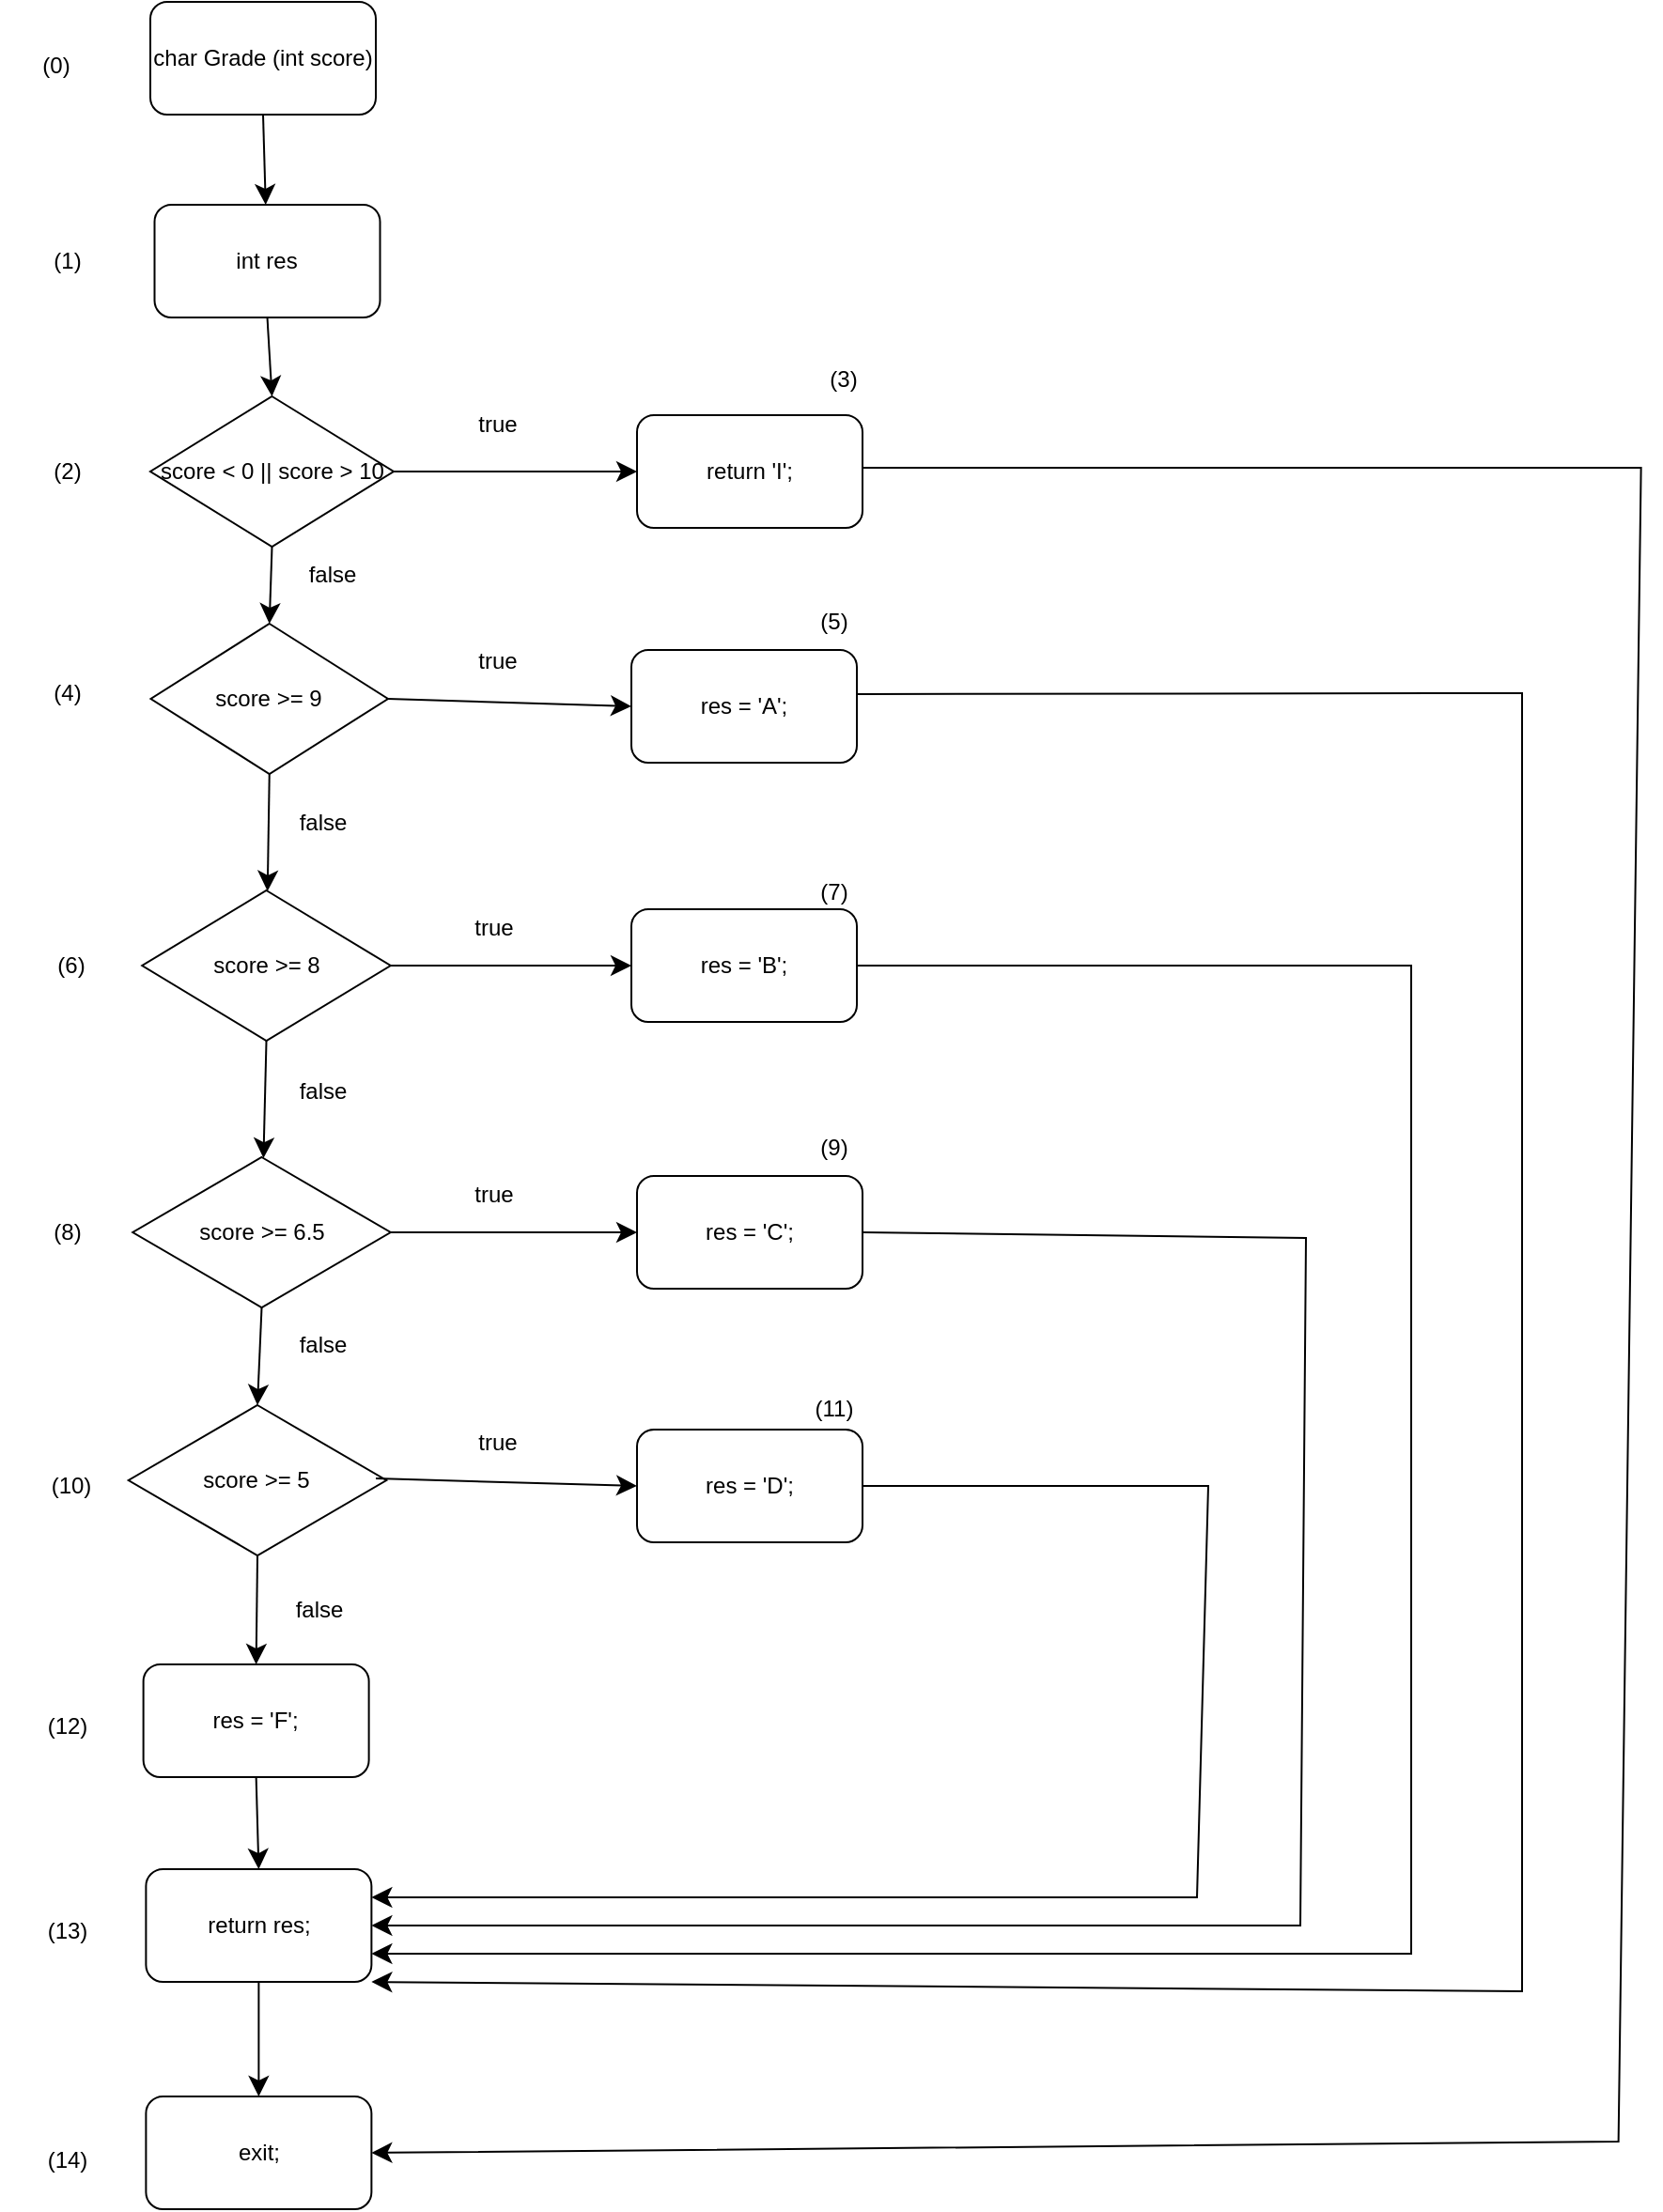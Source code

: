 <mxfile version="26.1.0" pages="4">
  <diagram name="Exercise-2" id="ggByGUf3jxe_JthkVuXm">
    <mxGraphModel dx="1174" dy="1623" grid="0" gridSize="10" guides="1" tooltips="1" connect="1" arrows="1" fold="1" page="0" pageScale="1" pageWidth="850" pageHeight="1100" math="0" shadow="0">
      <root>
        <mxCell id="0" />
        <mxCell id="1" parent="0" />
        <mxCell id="aW7nNPEuJqpVthHq0oI7-1" value="char Grade (int score)" style="rounded=1;whiteSpace=wrap;html=1;" parent="1" vertex="1">
          <mxGeometry x="23" y="-451" width="120" height="60" as="geometry" />
        </mxCell>
        <mxCell id="aW7nNPEuJqpVthHq0oI7-2" value="int res" style="rounded=1;whiteSpace=wrap;html=1;" parent="1" vertex="1">
          <mxGeometry x="25.25" y="-343" width="120" height="60" as="geometry" />
        </mxCell>
        <mxCell id="aW7nNPEuJqpVthHq0oI7-3" value="score &amp;lt; 0 || score &amp;gt; 10" style="rhombus;whiteSpace=wrap;html=1;" parent="1" vertex="1">
          <mxGeometry x="23" y="-241" width="129.5" height="80" as="geometry" />
        </mxCell>
        <mxCell id="aW7nNPEuJqpVthHq0oI7-4" value="return &#39;I&#39;;" style="rounded=1;whiteSpace=wrap;html=1;" parent="1" vertex="1">
          <mxGeometry x="282" y="-231" width="120" height="60" as="geometry" />
        </mxCell>
        <mxCell id="aW7nNPEuJqpVthHq0oI7-5" value="score &amp;gt;= 9" style="rhombus;whiteSpace=wrap;html=1;" parent="1" vertex="1">
          <mxGeometry x="23.25" y="-120" width="126.25" height="80" as="geometry" />
        </mxCell>
        <mxCell id="aW7nNPEuJqpVthHq0oI7-6" value="res = &#39;A&#39;;" style="rounded=1;whiteSpace=wrap;html=1;" parent="1" vertex="1">
          <mxGeometry x="279" y="-106" width="120" height="60" as="geometry" />
        </mxCell>
        <mxCell id="aW7nNPEuJqpVthHq0oI7-7" value="score &amp;gt;= 8" style="rhombus;whiteSpace=wrap;html=1;" parent="1" vertex="1">
          <mxGeometry x="18.63" y="22" width="132.25" height="80" as="geometry" />
        </mxCell>
        <mxCell id="aW7nNPEuJqpVthHq0oI7-8" value="res = &#39;B&#39;;" style="rounded=1;whiteSpace=wrap;html=1;" parent="1" vertex="1">
          <mxGeometry x="279" y="32" width="120" height="60" as="geometry" />
        </mxCell>
        <mxCell id="aW7nNPEuJqpVthHq0oI7-9" value="score &amp;gt;= 6.5" style="rhombus;whiteSpace=wrap;html=1;" parent="1" vertex="1">
          <mxGeometry x="13.63" y="164" width="137.25" height="80" as="geometry" />
        </mxCell>
        <mxCell id="aW7nNPEuJqpVthHq0oI7-10" value="res = &#39;C&#39;;" style="rounded=1;whiteSpace=wrap;html=1;" parent="1" vertex="1">
          <mxGeometry x="282" y="174" width="120" height="60" as="geometry" />
        </mxCell>
        <mxCell id="aW7nNPEuJqpVthHq0oI7-11" value="score &amp;gt;= 5" style="rhombus;whiteSpace=wrap;html=1;" parent="1" vertex="1">
          <mxGeometry x="11.38" y="296" width="137.25" height="80" as="geometry" />
        </mxCell>
        <mxCell id="aW7nNPEuJqpVthHq0oI7-12" value="res = &#39;D&#39;;" style="rounded=1;whiteSpace=wrap;html=1;" parent="1" vertex="1">
          <mxGeometry x="282" y="309" width="120" height="60" as="geometry" />
        </mxCell>
        <mxCell id="aW7nNPEuJqpVthHq0oI7-13" value="res = &#39;F&#39;;" style="rounded=1;whiteSpace=wrap;html=1;" parent="1" vertex="1">
          <mxGeometry x="19.31" y="434" width="120" height="60" as="geometry" />
        </mxCell>
        <mxCell id="aW7nNPEuJqpVthHq0oI7-14" value="return res;" style="rounded=1;whiteSpace=wrap;html=1;" parent="1" vertex="1">
          <mxGeometry x="20.69" y="543" width="120" height="60" as="geometry" />
        </mxCell>
        <mxCell id="aW7nNPEuJqpVthHq0oI7-15" value="exit;" style="rounded=1;whiteSpace=wrap;html=1;" parent="1" vertex="1">
          <mxGeometry x="20.69" y="664" width="120" height="60" as="geometry" />
        </mxCell>
        <mxCell id="aW7nNPEuJqpVthHq0oI7-16" value="(0)" style="text;html=1;align=center;verticalAlign=middle;whiteSpace=wrap;rounded=0;" parent="1" vertex="1">
          <mxGeometry x="-57" y="-432" width="60" height="30" as="geometry" />
        </mxCell>
        <mxCell id="aW7nNPEuJqpVthHq0oI7-17" value="(1)" style="text;html=1;align=center;verticalAlign=middle;whiteSpace=wrap;rounded=0;" parent="1" vertex="1">
          <mxGeometry x="-51" y="-328" width="60" height="30" as="geometry" />
        </mxCell>
        <mxCell id="aW7nNPEuJqpVthHq0oI7-18" value="(2)" style="text;html=1;align=center;verticalAlign=middle;whiteSpace=wrap;rounded=0;" parent="1" vertex="1">
          <mxGeometry x="-51" y="-216" width="60" height="30" as="geometry" />
        </mxCell>
        <mxCell id="aW7nNPEuJqpVthHq0oI7-19" value="(3)" style="text;html=1;align=center;verticalAlign=middle;whiteSpace=wrap;rounded=0;" parent="1" vertex="1">
          <mxGeometry x="362" y="-265" width="60" height="30" as="geometry" />
        </mxCell>
        <mxCell id="aW7nNPEuJqpVthHq0oI7-20" value="(4)" style="text;html=1;align=center;verticalAlign=middle;whiteSpace=wrap;rounded=0;" parent="1" vertex="1">
          <mxGeometry x="-51" y="-98" width="60" height="30" as="geometry" />
        </mxCell>
        <mxCell id="aW7nNPEuJqpVthHq0oI7-21" value="(5)" style="text;html=1;align=center;verticalAlign=middle;whiteSpace=wrap;rounded=0;" parent="1" vertex="1">
          <mxGeometry x="357" y="-136" width="60" height="30" as="geometry" />
        </mxCell>
        <mxCell id="aW7nNPEuJqpVthHq0oI7-22" value="(6)" style="text;html=1;align=center;verticalAlign=middle;whiteSpace=wrap;rounded=0;" parent="1" vertex="1">
          <mxGeometry x="-48.62" y="47" width="60" height="30" as="geometry" />
        </mxCell>
        <mxCell id="aW7nNPEuJqpVthHq0oI7-23" value="(7)" style="text;html=1;align=center;verticalAlign=middle;whiteSpace=wrap;rounded=0;" parent="1" vertex="1">
          <mxGeometry x="357" y="8" width="60" height="30" as="geometry" />
        </mxCell>
        <mxCell id="aW7nNPEuJqpVthHq0oI7-24" value="(8)" style="text;html=1;align=center;verticalAlign=middle;whiteSpace=wrap;rounded=0;" parent="1" vertex="1">
          <mxGeometry x="-51" y="189" width="60" height="30" as="geometry" />
        </mxCell>
        <mxCell id="aW7nNPEuJqpVthHq0oI7-25" value="(9&lt;span style=&quot;background-color: transparent; color: light-dark(rgb(0, 0, 0), rgb(255, 255, 255));&quot;&gt;)&lt;/span&gt;" style="text;html=1;align=center;verticalAlign=middle;whiteSpace=wrap;rounded=0;" parent="1" vertex="1">
          <mxGeometry x="357" y="144" width="60" height="30" as="geometry" />
        </mxCell>
        <mxCell id="aW7nNPEuJqpVthHq0oI7-26" value="(10)" style="text;html=1;align=center;verticalAlign=middle;whiteSpace=wrap;rounded=0;" parent="1" vertex="1">
          <mxGeometry x="-48.62" y="324" width="60" height="30" as="geometry" />
        </mxCell>
        <mxCell id="aW7nNPEuJqpVthHq0oI7-27" value="(11)" style="text;html=1;align=center;verticalAlign=middle;whiteSpace=wrap;rounded=0;" parent="1" vertex="1">
          <mxGeometry x="357" y="283" width="60" height="30" as="geometry" />
        </mxCell>
        <mxCell id="aW7nNPEuJqpVthHq0oI7-28" value="(12)" style="text;html=1;align=center;verticalAlign=middle;whiteSpace=wrap;rounded=0;" parent="1" vertex="1">
          <mxGeometry x="-51" y="452" width="60" height="30" as="geometry" />
        </mxCell>
        <mxCell id="aW7nNPEuJqpVthHq0oI7-29" value="(13)" style="text;html=1;align=center;verticalAlign=middle;whiteSpace=wrap;rounded=0;" parent="1" vertex="1">
          <mxGeometry x="-51" y="561" width="60" height="30" as="geometry" />
        </mxCell>
        <mxCell id="aW7nNPEuJqpVthHq0oI7-30" value="(14)" style="text;html=1;align=center;verticalAlign=middle;whiteSpace=wrap;rounded=0;" parent="1" vertex="1">
          <mxGeometry x="-51" y="683" width="60" height="30" as="geometry" />
        </mxCell>
        <mxCell id="aW7nNPEuJqpVthHq0oI7-31" value="" style="endArrow=classic;html=1;rounded=0;fontSize=12;startSize=8;endSize=8;curved=1;exitX=0.5;exitY=1;exitDx=0;exitDy=0;" parent="1" source="aW7nNPEuJqpVthHq0oI7-1" target="aW7nNPEuJqpVthHq0oI7-2" edge="1">
          <mxGeometry width="50" height="50" relative="1" as="geometry">
            <mxPoint x="190" y="-245" as="sourcePoint" />
            <mxPoint x="240" y="-295" as="targetPoint" />
          </mxGeometry>
        </mxCell>
        <mxCell id="aW7nNPEuJqpVthHq0oI7-32" value="" style="endArrow=classic;html=1;rounded=0;fontSize=12;startSize=8;endSize=8;curved=1;exitX=0.5;exitY=1;exitDx=0;exitDy=0;entryX=0.5;entryY=0;entryDx=0;entryDy=0;" parent="1" source="aW7nNPEuJqpVthHq0oI7-2" target="aW7nNPEuJqpVthHq0oI7-3" edge="1">
          <mxGeometry width="50" height="50" relative="1" as="geometry">
            <mxPoint x="81" y="-281" as="sourcePoint" />
            <mxPoint x="235.75" y="-293" as="targetPoint" />
          </mxGeometry>
        </mxCell>
        <mxCell id="aW7nNPEuJqpVthHq0oI7-33" value="" style="endArrow=classic;html=1;rounded=0;fontSize=12;startSize=8;endSize=8;curved=1;exitX=1;exitY=0.5;exitDx=0;exitDy=0;entryX=0;entryY=0.5;entryDx=0;entryDy=0;" parent="1" source="aW7nNPEuJqpVthHq0oI7-3" target="aW7nNPEuJqpVthHq0oI7-4" edge="1">
          <mxGeometry width="50" height="50" relative="1" as="geometry">
            <mxPoint x="190" y="-45" as="sourcePoint" />
            <mxPoint x="240" y="-95" as="targetPoint" />
          </mxGeometry>
        </mxCell>
        <mxCell id="aW7nNPEuJqpVthHq0oI7-34" value="" style="endArrow=classic;html=1;rounded=0;fontSize=12;startSize=8;endSize=8;curved=1;exitX=0.5;exitY=1;exitDx=0;exitDy=0;entryX=0.5;entryY=0;entryDx=0;entryDy=0;" parent="1" source="aW7nNPEuJqpVthHq0oI7-3" target="aW7nNPEuJqpVthHq0oI7-5" edge="1">
          <mxGeometry width="50" height="50" relative="1" as="geometry">
            <mxPoint x="190" y="-45" as="sourcePoint" />
            <mxPoint x="240" y="-95" as="targetPoint" />
          </mxGeometry>
        </mxCell>
        <mxCell id="aW7nNPEuJqpVthHq0oI7-35" value="" style="endArrow=classic;html=1;rounded=0;fontSize=12;startSize=8;endSize=8;curved=1;exitX=1;exitY=0.5;exitDx=0;exitDy=0;entryX=0;entryY=0.5;entryDx=0;entryDy=0;" parent="1" source="aW7nNPEuJqpVthHq0oI7-5" target="aW7nNPEuJqpVthHq0oI7-6" edge="1">
          <mxGeometry width="50" height="50" relative="1" as="geometry">
            <mxPoint x="190" y="-45" as="sourcePoint" />
            <mxPoint x="240" y="-95" as="targetPoint" />
          </mxGeometry>
        </mxCell>
        <mxCell id="aW7nNPEuJqpVthHq0oI7-36" value="" style="endArrow=classic;html=1;rounded=0;fontSize=12;startSize=8;endSize=8;curved=1;exitX=0.5;exitY=1;exitDx=0;exitDy=0;" parent="1" source="aW7nNPEuJqpVthHq0oI7-5" target="aW7nNPEuJqpVthHq0oI7-7" edge="1">
          <mxGeometry width="50" height="50" relative="1" as="geometry">
            <mxPoint x="190" y="55" as="sourcePoint" />
            <mxPoint x="240" y="5" as="targetPoint" />
          </mxGeometry>
        </mxCell>
        <mxCell id="aW7nNPEuJqpVthHq0oI7-37" value="" style="endArrow=classic;html=1;rounded=0;fontSize=12;startSize=8;endSize=8;curved=1;exitX=1;exitY=0.5;exitDx=0;exitDy=0;entryX=0;entryY=0.5;entryDx=0;entryDy=0;" parent="1" source="aW7nNPEuJqpVthHq0oI7-7" target="aW7nNPEuJqpVthHq0oI7-8" edge="1">
          <mxGeometry width="50" height="50" relative="1" as="geometry">
            <mxPoint x="190" y="55" as="sourcePoint" />
            <mxPoint x="240" y="5" as="targetPoint" />
          </mxGeometry>
        </mxCell>
        <mxCell id="aW7nNPEuJqpVthHq0oI7-38" value="" style="endArrow=classic;html=1;rounded=0;fontSize=12;startSize=8;endSize=8;curved=1;exitX=0.5;exitY=1;exitDx=0;exitDy=0;" parent="1" source="aW7nNPEuJqpVthHq0oI7-7" target="aW7nNPEuJqpVthHq0oI7-9" edge="1">
          <mxGeometry width="50" height="50" relative="1" as="geometry">
            <mxPoint x="190" y="255" as="sourcePoint" />
            <mxPoint x="240" y="205" as="targetPoint" />
          </mxGeometry>
        </mxCell>
        <mxCell id="aW7nNPEuJqpVthHq0oI7-39" value="" style="endArrow=classic;html=1;rounded=0;fontSize=12;startSize=8;endSize=8;curved=1;exitX=1;exitY=0.5;exitDx=0;exitDy=0;entryX=0;entryY=0.5;entryDx=0;entryDy=0;" parent="1" source="aW7nNPEuJqpVthHq0oI7-9" target="aW7nNPEuJqpVthHq0oI7-10" edge="1">
          <mxGeometry width="50" height="50" relative="1" as="geometry">
            <mxPoint x="162.0" y="215" as="sourcePoint" />
            <mxPoint x="251.12" y="216" as="targetPoint" />
          </mxGeometry>
        </mxCell>
        <mxCell id="aW7nNPEuJqpVthHq0oI7-40" value="" style="endArrow=classic;html=1;rounded=0;fontSize=12;startSize=8;endSize=8;curved=1;exitX=0.5;exitY=1;exitDx=0;exitDy=0;entryX=0.5;entryY=0;entryDx=0;entryDy=0;" parent="1" source="aW7nNPEuJqpVthHq0oI7-9" target="aW7nNPEuJqpVthHq0oI7-11" edge="1">
          <mxGeometry width="50" height="50" relative="1" as="geometry">
            <mxPoint x="190" y="255" as="sourcePoint" />
            <mxPoint x="240" y="205" as="targetPoint" />
          </mxGeometry>
        </mxCell>
        <mxCell id="aW7nNPEuJqpVthHq0oI7-41" value="" style="endArrow=classic;html=1;rounded=0;fontSize=12;startSize=8;endSize=8;curved=1;exitX=0.959;exitY=0.488;exitDx=0;exitDy=0;exitPerimeter=0;entryX=0;entryY=0.5;entryDx=0;entryDy=0;" parent="1" source="aW7nNPEuJqpVthHq0oI7-11" target="aW7nNPEuJqpVthHq0oI7-12" edge="1">
          <mxGeometry width="50" height="50" relative="1" as="geometry">
            <mxPoint x="190" y="255" as="sourcePoint" />
            <mxPoint x="240" y="205" as="targetPoint" />
          </mxGeometry>
        </mxCell>
        <mxCell id="aW7nNPEuJqpVthHq0oI7-42" value="" style="endArrow=classic;html=1;rounded=0;fontSize=12;startSize=8;endSize=8;curved=1;exitX=0.5;exitY=1;exitDx=0;exitDy=0;entryX=0.5;entryY=0;entryDx=0;entryDy=0;" parent="1" source="aW7nNPEuJqpVthHq0oI7-11" target="aW7nNPEuJqpVthHq0oI7-13" edge="1">
          <mxGeometry width="50" height="50" relative="1" as="geometry">
            <mxPoint x="190" y="355" as="sourcePoint" />
            <mxPoint x="240" y="305" as="targetPoint" />
          </mxGeometry>
        </mxCell>
        <mxCell id="aW7nNPEuJqpVthHq0oI7-43" value="" style="endArrow=classic;html=1;rounded=0;fontSize=12;startSize=8;endSize=8;curved=1;exitX=0.5;exitY=1;exitDx=0;exitDy=0;entryX=0.5;entryY=0;entryDx=0;entryDy=0;" parent="1" source="aW7nNPEuJqpVthHq0oI7-13" target="aW7nNPEuJqpVthHq0oI7-14" edge="1">
          <mxGeometry width="50" height="50" relative="1" as="geometry">
            <mxPoint x="190" y="355" as="sourcePoint" />
            <mxPoint x="240" y="305" as="targetPoint" />
          </mxGeometry>
        </mxCell>
        <mxCell id="aW7nNPEuJqpVthHq0oI7-44" value="" style="endArrow=classic;html=1;rounded=0;fontSize=12;startSize=8;endSize=8;curved=1;exitX=0.5;exitY=1;exitDx=0;exitDy=0;entryX=0.5;entryY=0;entryDx=0;entryDy=0;" parent="1" source="aW7nNPEuJqpVthHq0oI7-14" target="aW7nNPEuJqpVthHq0oI7-15" edge="1">
          <mxGeometry width="50" height="50" relative="1" as="geometry">
            <mxPoint x="190" y="555" as="sourcePoint" />
            <mxPoint x="240" y="505" as="targetPoint" />
          </mxGeometry>
        </mxCell>
        <mxCell id="aW7nNPEuJqpVthHq0oI7-50" value="" style="endArrow=classic;html=1;rounded=0;fontSize=12;startSize=8;endSize=8;curved=0;exitX=1;exitY=0.467;exitDx=0;exitDy=0;entryX=1;entryY=0.5;entryDx=0;entryDy=0;exitPerimeter=0;" parent="1" source="aW7nNPEuJqpVthHq0oI7-4" target="aW7nNPEuJqpVthHq0oI7-15" edge="1">
          <mxGeometry width="50" height="50" relative="1" as="geometry">
            <mxPoint x="408" y="-192" as="sourcePoint" />
            <mxPoint x="393.0" y="692.0" as="targetPoint" />
            <Array as="points">
              <mxPoint x="816.31" y="-203" />
              <mxPoint x="804.31" y="688" />
            </Array>
          </mxGeometry>
        </mxCell>
        <mxCell id="aW7nNPEuJqpVthHq0oI7-51" value="" style="endArrow=classic;html=1;rounded=0;fontSize=12;startSize=8;endSize=8;curved=0;exitX=0.996;exitY=0.391;exitDx=0;exitDy=0;exitPerimeter=0;entryX=1;entryY=1;entryDx=0;entryDy=0;" parent="1" source="aW7nNPEuJqpVthHq0oI7-6" target="aW7nNPEuJqpVthHq0oI7-14" edge="1">
          <mxGeometry width="50" height="50" relative="1" as="geometry">
            <mxPoint x="388" y="209" as="sourcePoint" />
            <mxPoint x="743" y="574" as="targetPoint" />
            <Array as="points">
              <mxPoint x="753" y="-83" />
              <mxPoint x="753" y="608" />
            </Array>
          </mxGeometry>
        </mxCell>
        <mxCell id="aW7nNPEuJqpVthHq0oI7-52" value="" style="endArrow=classic;html=1;rounded=0;fontSize=12;startSize=8;endSize=8;curved=0;exitX=1;exitY=0.5;exitDx=0;exitDy=0;entryX=1;entryY=0.75;entryDx=0;entryDy=0;" parent="1" source="aW7nNPEuJqpVthHq0oI7-8" target="aW7nNPEuJqpVthHq0oI7-14" edge="1">
          <mxGeometry width="50" height="50" relative="1" as="geometry">
            <mxPoint x="567" y="127" as="sourcePoint" />
            <mxPoint x="690" y="548" as="targetPoint" />
            <Array as="points">
              <mxPoint x="694" y="62" />
              <mxPoint x="694" y="588" />
            </Array>
          </mxGeometry>
        </mxCell>
        <mxCell id="aW7nNPEuJqpVthHq0oI7-56" value="" style="endArrow=classic;html=1;rounded=0;fontSize=12;startSize=8;endSize=8;curved=0;exitX=1;exitY=0.5;exitDx=0;exitDy=0;entryX=1;entryY=0.5;entryDx=0;entryDy=0;" parent="1" source="aW7nNPEuJqpVthHq0oI7-10" target="aW7nNPEuJqpVthHq0oI7-14" edge="1">
          <mxGeometry width="50" height="50" relative="1" as="geometry">
            <mxPoint x="388" y="209" as="sourcePoint" />
            <mxPoint x="540" y="565" as="targetPoint" />
            <Array as="points">
              <mxPoint x="638" y="207" />
              <mxPoint x="635" y="573" />
            </Array>
          </mxGeometry>
        </mxCell>
        <mxCell id="aW7nNPEuJqpVthHq0oI7-57" value="" style="endArrow=classic;html=1;rounded=0;fontSize=12;startSize=8;endSize=8;curved=0;exitX=1;exitY=0.5;exitDx=0;exitDy=0;entryX=1;entryY=0.25;entryDx=0;entryDy=0;" parent="1" source="aW7nNPEuJqpVthHq0oI7-12" target="aW7nNPEuJqpVthHq0oI7-14" edge="1">
          <mxGeometry width="50" height="50" relative="1" as="geometry">
            <mxPoint x="388" y="209" as="sourcePoint" />
            <mxPoint x="573" y="554" as="targetPoint" />
            <Array as="points">
              <mxPoint x="586" y="339" />
              <mxPoint x="580" y="558" />
            </Array>
          </mxGeometry>
        </mxCell>
        <mxCell id="aW7nNPEuJqpVthHq0oI7-58" value="true" style="text;html=1;align=center;verticalAlign=middle;whiteSpace=wrap;rounded=0;" parent="1" vertex="1">
          <mxGeometry x="178" y="-241" width="60" height="30" as="geometry" />
        </mxCell>
        <mxCell id="aW7nNPEuJqpVthHq0oI7-59" value="true" style="text;html=1;align=center;verticalAlign=middle;whiteSpace=wrap;rounded=0;" parent="1" vertex="1">
          <mxGeometry x="178" y="-115" width="60" height="30" as="geometry" />
        </mxCell>
        <mxCell id="aW7nNPEuJqpVthHq0oI7-60" value="true" style="text;html=1;align=center;verticalAlign=middle;whiteSpace=wrap;rounded=0;" parent="1" vertex="1">
          <mxGeometry x="176" y="27" width="60" height="30" as="geometry" />
        </mxCell>
        <mxCell id="aW7nNPEuJqpVthHq0oI7-61" value="true" style="text;html=1;align=center;verticalAlign=middle;whiteSpace=wrap;rounded=0;" parent="1" vertex="1">
          <mxGeometry x="176" y="169" width="60" height="30" as="geometry" />
        </mxCell>
        <mxCell id="aW7nNPEuJqpVthHq0oI7-62" value="true" style="text;html=1;align=center;verticalAlign=middle;whiteSpace=wrap;rounded=0;" parent="1" vertex="1">
          <mxGeometry x="178" y="301" width="60" height="30" as="geometry" />
        </mxCell>
        <mxCell id="aW7nNPEuJqpVthHq0oI7-63" value="false" style="text;html=1;align=center;verticalAlign=middle;whiteSpace=wrap;rounded=0;" parent="1" vertex="1">
          <mxGeometry x="89.5" y="-161" width="60" height="30" as="geometry" />
        </mxCell>
        <mxCell id="aW7nNPEuJqpVthHq0oI7-64" value="false" style="text;html=1;align=center;verticalAlign=middle;whiteSpace=wrap;rounded=0;" parent="1" vertex="1">
          <mxGeometry x="85.25" y="-29" width="60" height="30" as="geometry" />
        </mxCell>
        <mxCell id="aW7nNPEuJqpVthHq0oI7-65" value="false" style="text;html=1;align=center;verticalAlign=middle;whiteSpace=wrap;rounded=0;" parent="1" vertex="1">
          <mxGeometry x="85.25" y="114" width="60" height="30" as="geometry" />
        </mxCell>
        <mxCell id="aW7nNPEuJqpVthHq0oI7-66" value="false" style="text;html=1;align=center;verticalAlign=middle;whiteSpace=wrap;rounded=0;" parent="1" vertex="1">
          <mxGeometry x="85.25" y="249" width="60" height="30" as="geometry" />
        </mxCell>
        <mxCell id="aW7nNPEuJqpVthHq0oI7-67" value="false" style="text;html=1;align=center;verticalAlign=middle;whiteSpace=wrap;rounded=0;" parent="1" vertex="1">
          <mxGeometry x="83" y="390" width="60" height="30" as="geometry" />
        </mxCell>
      </root>
    </mxGraphModel>
  </diagram>
  <diagram id="UZu2aCMRnq7B1Dj03yji" name="Exercise-3">
    <mxGraphModel dx="1145" dy="1223" grid="0" gridSize="10" guides="1" tooltips="1" connect="1" arrows="1" fold="1" page="0" pageScale="1" pageWidth="850" pageHeight="1100" math="0" shadow="0">
      <root>
        <mxCell id="0" />
        <mxCell id="1" parent="0" />
        <mxCell id="QhaIPitVlfGVP6CdXH8y-1" value="int Sum(int a[], int n)" style="rounded=1;whiteSpace=wrap;html=1;" vertex="1" parent="1">
          <mxGeometry x="63" y="-74" width="120" height="60" as="geometry" />
        </mxCell>
        <mxCell id="QhaIPitVlfGVP6CdXH8y-2" value="int i, total = 0;" style="rounded=1;whiteSpace=wrap;html=1;" vertex="1" parent="1">
          <mxGeometry x="63" y="58" width="120" height="60" as="geometry" />
        </mxCell>
        <mxCell id="QhaIPitVlfGVP6CdXH8y-3" value="i = 0" style="rounded=1;whiteSpace=wrap;html=1;" vertex="1" parent="1">
          <mxGeometry x="65" y="190" width="120" height="60" as="geometry" />
        </mxCell>
        <mxCell id="QhaIPitVlfGVP6CdXH8y-4" value="i &amp;lt; n" style="rhombus;whiteSpace=wrap;html=1;" vertex="1" parent="1">
          <mxGeometry x="70" y="326" width="113" height="80" as="geometry" />
        </mxCell>
        <mxCell id="QhaIPitVlfGVP6CdXH8y-5" value="total = total + a[i];" style="rounded=1;whiteSpace=wrap;html=1;" vertex="1" parent="1">
          <mxGeometry x="63" y="482" width="120" height="60" as="geometry" />
        </mxCell>
        <mxCell id="QhaIPitVlfGVP6CdXH8y-6" value="i++;" style="rounded=1;whiteSpace=wrap;html=1;" vertex="1" parent="1">
          <mxGeometry x="-105" y="482" width="120" height="60" as="geometry" />
        </mxCell>
        <mxCell id="QhaIPitVlfGVP6CdXH8y-8" value="return total;" style="rounded=1;whiteSpace=wrap;html=1;" vertex="1" parent="1">
          <mxGeometry x="291" y="343" width="120" height="60" as="geometry" />
        </mxCell>
        <mxCell id="QhaIPitVlfGVP6CdXH8y-9" value="exit" style="rounded=1;whiteSpace=wrap;html=1;" vertex="1" parent="1">
          <mxGeometry x="291" y="478" width="120" height="60" as="geometry" />
        </mxCell>
        <mxCell id="QhaIPitVlfGVP6CdXH8y-10" value="" style="endArrow=classic;html=1;rounded=0;fontSize=12;startSize=8;endSize=8;curved=1;exitX=0.5;exitY=1;exitDx=0;exitDy=0;" edge="1" parent="1" source="QhaIPitVlfGVP6CdXH8y-1" target="QhaIPitVlfGVP6CdXH8y-2">
          <mxGeometry width="50" height="50" relative="1" as="geometry">
            <mxPoint x="175" y="325" as="sourcePoint" />
            <mxPoint x="225" y="275" as="targetPoint" />
          </mxGeometry>
        </mxCell>
        <mxCell id="QhaIPitVlfGVP6CdXH8y-11" value="" style="endArrow=classic;html=1;rounded=0;fontSize=12;startSize=8;endSize=8;curved=1;exitX=0.5;exitY=1;exitDx=0;exitDy=0;entryX=0.5;entryY=0;entryDx=0;entryDy=0;" edge="1" parent="1" source="QhaIPitVlfGVP6CdXH8y-2" target="QhaIPitVlfGVP6CdXH8y-3">
          <mxGeometry width="50" height="50" relative="1" as="geometry">
            <mxPoint x="175" y="325" as="sourcePoint" />
            <mxPoint x="225" y="275" as="targetPoint" />
          </mxGeometry>
        </mxCell>
        <mxCell id="QhaIPitVlfGVP6CdXH8y-12" value="" style="endArrow=classic;html=1;rounded=0;fontSize=12;startSize=8;endSize=8;curved=1;exitX=0.5;exitY=1;exitDx=0;exitDy=0;entryX=0.5;entryY=0;entryDx=0;entryDy=0;" edge="1" parent="1" source="QhaIPitVlfGVP6CdXH8y-3" target="QhaIPitVlfGVP6CdXH8y-4">
          <mxGeometry width="50" height="50" relative="1" as="geometry">
            <mxPoint x="175" y="325" as="sourcePoint" />
            <mxPoint x="225" y="275" as="targetPoint" />
          </mxGeometry>
        </mxCell>
        <mxCell id="QhaIPitVlfGVP6CdXH8y-13" value="" style="endArrow=classic;html=1;rounded=0;fontSize=12;startSize=8;endSize=8;curved=1;exitX=0.5;exitY=1;exitDx=0;exitDy=0;entryX=0.558;entryY=0;entryDx=0;entryDy=0;entryPerimeter=0;" edge="1" parent="1" source="QhaIPitVlfGVP6CdXH8y-4" target="QhaIPitVlfGVP6CdXH8y-5">
          <mxGeometry width="50" height="50" relative="1" as="geometry">
            <mxPoint x="175" y="325" as="sourcePoint" />
            <mxPoint x="225" y="275" as="targetPoint" />
          </mxGeometry>
        </mxCell>
        <mxCell id="QhaIPitVlfGVP6CdXH8y-14" value="" style="endArrow=classic;html=1;rounded=0;fontSize=12;startSize=8;endSize=8;curved=1;exitX=0;exitY=0.5;exitDx=0;exitDy=0;entryX=1;entryY=0.5;entryDx=0;entryDy=0;" edge="1" parent="1" source="QhaIPitVlfGVP6CdXH8y-5" target="QhaIPitVlfGVP6CdXH8y-6">
          <mxGeometry width="50" height="50" relative="1" as="geometry">
            <mxPoint x="175" y="325" as="sourcePoint" />
            <mxPoint x="225" y="275" as="targetPoint" />
          </mxGeometry>
        </mxCell>
        <mxCell id="QhaIPitVlfGVP6CdXH8y-15" value="" style="endArrow=classic;html=1;rounded=0;fontSize=12;startSize=8;endSize=8;curved=0;entryX=0.062;entryY=0.525;entryDx=0;entryDy=0;entryPerimeter=0;" edge="1" parent="1" target="QhaIPitVlfGVP6CdXH8y-4">
          <mxGeometry width="50" height="50" relative="1" as="geometry">
            <mxPoint x="-44" y="481" as="sourcePoint" />
            <mxPoint x="225" y="275" as="targetPoint" />
            <Array as="points">
              <mxPoint x="-44" y="368" />
            </Array>
          </mxGeometry>
        </mxCell>
        <mxCell id="QhaIPitVlfGVP6CdXH8y-16" value="" style="endArrow=classic;html=1;rounded=0;fontSize=12;startSize=8;endSize=8;curved=1;exitX=1;exitY=0.5;exitDx=0;exitDy=0;entryX=0.017;entryY=0.4;entryDx=0;entryDy=0;entryPerimeter=0;" edge="1" parent="1" source="QhaIPitVlfGVP6CdXH8y-4" target="QhaIPitVlfGVP6CdXH8y-8">
          <mxGeometry width="50" height="50" relative="1" as="geometry">
            <mxPoint x="175" y="325" as="sourcePoint" />
            <mxPoint x="225" y="275" as="targetPoint" />
          </mxGeometry>
        </mxCell>
        <mxCell id="QhaIPitVlfGVP6CdXH8y-17" value="" style="endArrow=classic;html=1;rounded=0;fontSize=12;startSize=8;endSize=8;curved=1;exitX=0.5;exitY=1;exitDx=0;exitDy=0;" edge="1" parent="1" source="QhaIPitVlfGVP6CdXH8y-8" target="QhaIPitVlfGVP6CdXH8y-9">
          <mxGeometry width="50" height="50" relative="1" as="geometry">
            <mxPoint x="175" y="325" as="sourcePoint" />
            <mxPoint x="225" y="275" as="targetPoint" />
          </mxGeometry>
        </mxCell>
        <mxCell id="QhaIPitVlfGVP6CdXH8y-18" value="true" style="text;html=1;align=center;verticalAlign=middle;whiteSpace=wrap;rounded=0;" vertex="1" parent="1">
          <mxGeometry x="123" y="422" width="60" height="30" as="geometry" />
        </mxCell>
        <mxCell id="QhaIPitVlfGVP6CdXH8y-19" value="false" style="text;html=1;align=center;verticalAlign=middle;whiteSpace=wrap;rounded=0;" vertex="1" parent="1">
          <mxGeometry x="201" y="334" width="60" height="30" as="geometry" />
        </mxCell>
        <mxCell id="QhaIPitVlfGVP6CdXH8y-20" value="(0)" style="text;html=1;align=center;verticalAlign=middle;whiteSpace=wrap;rounded=0;" vertex="1" parent="1">
          <mxGeometry x="-7" y="-59" width="60" height="30" as="geometry" />
        </mxCell>
        <mxCell id="QhaIPitVlfGVP6CdXH8y-21" style="edgeStyle=none;curved=1;rounded=0;orthogonalLoop=1;jettySize=auto;html=1;exitX=0.25;exitY=1;exitDx=0;exitDy=0;fontSize=12;startSize=8;endSize=8;" edge="1" parent="1" source="QhaIPitVlfGVP6CdXH8y-20" target="QhaIPitVlfGVP6CdXH8y-20">
          <mxGeometry relative="1" as="geometry" />
        </mxCell>
        <mxCell id="QhaIPitVlfGVP6CdXH8y-22" value="(1)" style="text;html=1;align=center;verticalAlign=middle;whiteSpace=wrap;rounded=0;" vertex="1" parent="1">
          <mxGeometry x="-3" y="73" width="60" height="30" as="geometry" />
        </mxCell>
        <mxCell id="QhaIPitVlfGVP6CdXH8y-23" value="(2)" style="text;html=1;align=center;verticalAlign=middle;whiteSpace=wrap;rounded=0;" vertex="1" parent="1">
          <mxGeometry x="3" y="203" width="60" height="30" as="geometry" />
        </mxCell>
        <mxCell id="QhaIPitVlfGVP6CdXH8y-24" value="(3)" style="text;html=1;align=center;verticalAlign=middle;whiteSpace=wrap;rounded=0;" vertex="1" parent="1">
          <mxGeometry x="36" y="326" width="60" height="30" as="geometry" />
        </mxCell>
        <mxCell id="QhaIPitVlfGVP6CdXH8y-25" value="(4)" style="text;html=1;align=center;verticalAlign=middle;whiteSpace=wrap;rounded=0;" vertex="1" parent="1">
          <mxGeometry x="53" y="446" width="60" height="30" as="geometry" />
        </mxCell>
        <mxCell id="QhaIPitVlfGVP6CdXH8y-26" value="(5)" style="text;html=1;align=center;verticalAlign=middle;whiteSpace=wrap;rounded=0;" vertex="1" parent="1">
          <mxGeometry x="-110" y="450" width="60" height="30" as="geometry" />
        </mxCell>
        <mxCell id="QhaIPitVlfGVP6CdXH8y-27" value="(6)" style="text;html=1;align=center;verticalAlign=middle;whiteSpace=wrap;rounded=0;" vertex="1" parent="1">
          <mxGeometry x="326" y="313" width="60" height="30" as="geometry" />
        </mxCell>
        <mxCell id="QhaIPitVlfGVP6CdXH8y-28" value="(7)" style="text;html=1;align=center;verticalAlign=middle;whiteSpace=wrap;rounded=0;" vertex="1" parent="1">
          <mxGeometry x="368" y="444" width="60" height="30" as="geometry" />
        </mxCell>
      </root>
    </mxGraphModel>
  </diagram>
  <diagram id="QbN83mpDyJQZtV-85qyu" name="Exercise-4">
    <mxGraphModel dx="745" dy="823" grid="0" gridSize="10" guides="1" tooltips="1" connect="1" arrows="1" fold="1" page="0" pageScale="1" pageWidth="850" pageHeight="1100" math="0" shadow="0">
      <root>
        <mxCell id="0" />
        <mxCell id="1" parent="0" />
      </root>
    </mxGraphModel>
  </diagram>
  <diagram id="HOAxho5hPBISaab_6Vu5" name="Exercise-5">
    <mxGraphModel dx="1546" dy="1666" grid="0" gridSize="10" guides="1" tooltips="1" connect="1" arrows="1" fold="1" page="0" pageScale="1" pageWidth="850" pageHeight="1100" math="0" shadow="0">
      <root>
        <mxCell id="0" />
        <mxCell id="1" parent="0" />
        <mxCell id="r_VhkrBgOm5IFYRx6OhT-1" value="calculate_shipping_fee&lt;br&gt;(float x, float y, int z)" style="rounded=1;whiteSpace=wrap;html=1;" vertex="1" parent="1">
          <mxGeometry x="-76" y="-88" width="189" height="60" as="geometry" />
        </mxCell>
        <mxCell id="r_VhkrBgOm5IFYRx6OhT-2" value="! (0 &amp;lt; x &amp;lt;= 1000) ||&amp;nbsp;&lt;br&gt;! (0 &amp;lt; y &amp;lt;= 100) ||&amp;nbsp;&lt;br&gt;! (0 &amp;lt; z &amp;lt;= 24)" style="rhombus;whiteSpace=wrap;html=1;" vertex="1" parent="1">
          <mxGeometry x="-74" y="30" width="185" height="91" as="geometry" />
        </mxCell>
        <mxCell id="r_VhkrBgOm5IFYRx6OhT-3" value="" style="endArrow=classic;html=1;rounded=0;fontSize=12;startSize=8;endSize=8;curved=1;exitX=0.5;exitY=1;exitDx=0;exitDy=0;" edge="1" parent="1" source="r_VhkrBgOm5IFYRx6OhT-1" target="r_VhkrBgOm5IFYRx6OhT-2">
          <mxGeometry width="50" height="50" relative="1" as="geometry">
            <mxPoint x="175" y="225" as="sourcePoint" />
            <mxPoint x="225" y="175" as="targetPoint" />
          </mxGeometry>
        </mxCell>
        <mxCell id="r_VhkrBgOm5IFYRx6OhT-4" value="return &quot;Invalid Input;&quot;" style="rounded=1;whiteSpace=wrap;html=1;" vertex="1" parent="1">
          <mxGeometry x="361" y="45.5" width="120" height="60" as="geometry" />
        </mxCell>
        <mxCell id="r_VhkrBgOm5IFYRx6OhT-5" value="" style="endArrow=classic;html=1;rounded=0;fontSize=12;startSize=8;endSize=8;curved=1;exitX=1;exitY=0.5;exitDx=0;exitDy=0;entryX=0;entryY=0.5;entryDx=0;entryDy=0;" edge="1" parent="1" source="r_VhkrBgOm5IFYRx6OhT-2" target="r_VhkrBgOm5IFYRx6OhT-4">
          <mxGeometry width="50" height="50" relative="1" as="geometry">
            <mxPoint x="175" y="225" as="sourcePoint" />
            <mxPoint x="225" y="175" as="targetPoint" />
          </mxGeometry>
        </mxCell>
        <mxCell id="r_VhkrBgOm5IFYRx6OhT-7" value="true" style="text;html=1;align=center;verticalAlign=middle;whiteSpace=wrap;rounded=0;" vertex="1" parent="1">
          <mxGeometry x="141" y="42" width="60" height="30" as="geometry" />
        </mxCell>
        <mxCell id="r_VhkrBgOm5IFYRx6OhT-8" value="x = round(x, 2)&lt;br&gt;y = round(y, 2)" style="rounded=1;whiteSpace=wrap;html=1;" vertex="1" parent="1">
          <mxGeometry x="-41.5" y="193" width="120" height="60" as="geometry" />
        </mxCell>
        <mxCell id="r_VhkrBgOm5IFYRx6OhT-9" value="" style="endArrow=classic;html=1;rounded=0;fontSize=12;startSize=8;endSize=8;curved=1;exitX=0.5;exitY=1;exitDx=0;exitDy=0;entryX=0.5;entryY=0;entryDx=0;entryDy=0;" edge="1" parent="1" source="r_VhkrBgOm5IFYRx6OhT-2" target="r_VhkrBgOm5IFYRx6OhT-8">
          <mxGeometry width="50" height="50" relative="1" as="geometry">
            <mxPoint x="175" y="225" as="sourcePoint" />
            <mxPoint x="225" y="175" as="targetPoint" />
          </mxGeometry>
        </mxCell>
        <mxCell id="r_VhkrBgOm5IFYRx6OhT-10" value="x &amp;lt; 10" style="rhombus;whiteSpace=wrap;html=1;" vertex="1" parent="1">
          <mxGeometry x="-52.75" y="317" width="142.5" height="80" as="geometry" />
        </mxCell>
        <mxCell id="r_VhkrBgOm5IFYRx6OhT-11" value="x &amp;lt; 50" style="rhombus;whiteSpace=wrap;html=1;" vertex="1" parent="1">
          <mxGeometry x="-52.75" y="453" width="142.5" height="80" as="geometry" />
        </mxCell>
        <mxCell id="r_VhkrBgOm5IFYRx6OhT-12" value="" style="endArrow=classic;html=1;rounded=0;fontSize=12;startSize=8;endSize=8;curved=1;exitX=0.5;exitY=1;exitDx=0;exitDy=0;entryX=0.5;entryY=0;entryDx=0;entryDy=0;" edge="1" parent="1" source="r_VhkrBgOm5IFYRx6OhT-8" target="r_VhkrBgOm5IFYRx6OhT-10">
          <mxGeometry width="50" height="50" relative="1" as="geometry">
            <mxPoint x="175" y="225" as="sourcePoint" />
            <mxPoint x="225" y="175" as="targetPoint" />
          </mxGeometry>
        </mxCell>
        <mxCell id="r_VhkrBgOm5IFYRx6OhT-13" value="y &amp;gt;= 10" style="rhombus;whiteSpace=wrap;html=1;" vertex="1" parent="1">
          <mxGeometry x="-49.5" y="745" width="136" height="80" as="geometry" />
        </mxCell>
        <mxCell id="r_VhkrBgOm5IFYRx6OhT-14" value="z &amp;lt; 12" style="rhombus;whiteSpace=wrap;html=1;" vertex="1" parent="1">
          <mxGeometry x="-47.75" y="1008" width="134.75" height="80" as="geometry" />
        </mxCell>
        <mxCell id="r_VhkrBgOm5IFYRx6OhT-15" value="exit;" style="rounded=1;whiteSpace=wrap;html=1;" vertex="1" parent="1">
          <mxGeometry x="821" y="599" width="120" height="60" as="geometry" />
        </mxCell>
        <mxCell id="r_VhkrBgOm5IFYRx6OhT-16" value="" style="endArrow=classic;html=1;rounded=0;fontSize=12;startSize=8;endSize=8;curved=0;exitX=1;exitY=0.5;exitDx=0;exitDy=0;entryX=0.5;entryY=0;entryDx=0;entryDy=0;" edge="1" parent="1" source="r_VhkrBgOm5IFYRx6OhT-4" target="r_VhkrBgOm5IFYRx6OhT-15">
          <mxGeometry width="50" height="50" relative="1" as="geometry">
            <mxPoint x="350" y="403" as="sourcePoint" />
            <mxPoint x="593" y="297" as="targetPoint" />
            <Array as="points">
              <mxPoint x="874" y="73" />
            </Array>
          </mxGeometry>
        </mxCell>
        <mxCell id="r_VhkrBgOm5IFYRx6OhT-17" value="false" style="text;html=1;align=center;verticalAlign=middle;whiteSpace=wrap;rounded=0;" vertex="1" parent="1">
          <mxGeometry x="-41.5" y="139" width="60" height="30" as="geometry" />
        </mxCell>
        <mxCell id="r_VhkrBgOm5IFYRx6OhT-18" value="distance_fee = x * 5000" style="rounded=1;whiteSpace=wrap;html=1;" vertex="1" parent="1">
          <mxGeometry x="239" y="327" width="133" height="60" as="geometry" />
        </mxCell>
        <mxCell id="r_VhkrBgOm5IFYRx6OhT-19" value="" style="endArrow=classic;html=1;rounded=0;fontSize=12;startSize=8;endSize=8;curved=1;exitX=1;exitY=0.5;exitDx=0;exitDy=0;entryX=0;entryY=0.5;entryDx=0;entryDy=0;" edge="1" parent="1" source="r_VhkrBgOm5IFYRx6OhT-10" target="r_VhkrBgOm5IFYRx6OhT-18">
          <mxGeometry width="50" height="50" relative="1" as="geometry">
            <mxPoint x="299" y="389" as="sourcePoint" />
            <mxPoint x="349" y="339" as="targetPoint" />
          </mxGeometry>
        </mxCell>
        <mxCell id="r_VhkrBgOm5IFYRx6OhT-20" value="true" style="text;html=1;align=center;verticalAlign=middle;whiteSpace=wrap;rounded=0;" vertex="1" parent="1">
          <mxGeometry x="128" y="324" width="60" height="30" as="geometry" />
        </mxCell>
        <mxCell id="r_VhkrBgOm5IFYRx6OhT-21" value="" style="endArrow=classic;html=1;rounded=0;fontSize=12;startSize=8;endSize=8;curved=1;exitX=0.5;exitY=1;exitDx=0;exitDy=0;" edge="1" parent="1" source="r_VhkrBgOm5IFYRx6OhT-10" target="r_VhkrBgOm5IFYRx6OhT-11">
          <mxGeometry width="50" height="50" relative="1" as="geometry">
            <mxPoint x="299" y="389" as="sourcePoint" />
            <mxPoint x="349" y="339" as="targetPoint" />
          </mxGeometry>
        </mxCell>
        <mxCell id="r_VhkrBgOm5IFYRx6OhT-22" value="false" style="text;html=1;align=center;verticalAlign=middle;whiteSpace=wrap;rounded=0;" vertex="1" parent="1">
          <mxGeometry x="-41.5" y="407" width="60" height="30" as="geometry" />
        </mxCell>
        <mxCell id="r_VhkrBgOm5IFYRx6OhT-23" value="distance_fee = x * 4500" style="rounded=1;whiteSpace=wrap;html=1;" vertex="1" parent="1">
          <mxGeometry x="239" y="463" width="133" height="60" as="geometry" />
        </mxCell>
        <mxCell id="r_VhkrBgOm5IFYRx6OhT-24" value="true" style="text;html=1;align=center;verticalAlign=middle;whiteSpace=wrap;rounded=0;" vertex="1" parent="1">
          <mxGeometry x="128" y="459" width="60" height="30" as="geometry" />
        </mxCell>
        <mxCell id="r_VhkrBgOm5IFYRx6OhT-25" value="" style="endArrow=classic;html=1;rounded=0;fontSize=12;startSize=8;endSize=8;curved=1;exitX=1;exitY=0.5;exitDx=0;exitDy=0;entryX=0;entryY=0.5;entryDx=0;entryDy=0;" edge="1" parent="1" source="r_VhkrBgOm5IFYRx6OhT-11" target="r_VhkrBgOm5IFYRx6OhT-23">
          <mxGeometry width="50" height="50" relative="1" as="geometry">
            <mxPoint x="259" y="346" as="sourcePoint" />
            <mxPoint x="309" y="296" as="targetPoint" />
          </mxGeometry>
        </mxCell>
        <mxCell id="r_VhkrBgOm5IFYRx6OhT-27" value="distance_fee = x * 4000" style="rounded=1;whiteSpace=wrap;html=1;" vertex="1" parent="1">
          <mxGeometry x="-47.75" y="602" width="132.5" height="60" as="geometry" />
        </mxCell>
        <mxCell id="r_VhkrBgOm5IFYRx6OhT-28" value="" style="endArrow=classic;html=1;rounded=0;fontSize=12;startSize=8;endSize=8;curved=1;exitX=0.5;exitY=1;exitDx=0;exitDy=0;" edge="1" parent="1" source="r_VhkrBgOm5IFYRx6OhT-11" target="r_VhkrBgOm5IFYRx6OhT-27">
          <mxGeometry width="50" height="50" relative="1" as="geometry">
            <mxPoint x="259" y="646" as="sourcePoint" />
            <mxPoint x="309" y="596" as="targetPoint" />
          </mxGeometry>
        </mxCell>
        <mxCell id="r_VhkrBgOm5IFYRx6OhT-29" value="false" style="text;html=1;align=center;verticalAlign=middle;whiteSpace=wrap;rounded=0;" vertex="1" parent="1">
          <mxGeometry x="-40.12" y="553" width="60" height="30" as="geometry" />
        </mxCell>
        <mxCell id="r_VhkrBgOm5IFYRx6OhT-30" value="" style="endArrow=classic;html=1;rounded=0;fontSize=12;startSize=8;endSize=8;curved=1;exitX=0.5;exitY=1;exitDx=0;exitDy=0;entryX=0.5;entryY=0;entryDx=0;entryDy=0;" edge="1" parent="1" source="r_VhkrBgOm5IFYRx6OhT-27" target="r_VhkrBgOm5IFYRx6OhT-13">
          <mxGeometry width="50" height="50" relative="1" as="geometry">
            <mxPoint x="259" y="746" as="sourcePoint" />
            <mxPoint x="309" y="696" as="targetPoint" />
          </mxGeometry>
        </mxCell>
        <mxCell id="r_VhkrBgOm5IFYRx6OhT-31" value="" style="endArrow=classic;html=1;rounded=0;fontSize=12;startSize=8;endSize=8;curved=0;exitX=0.5;exitY=1;exitDx=0;exitDy=0;" edge="1" parent="1" source="r_VhkrBgOm5IFYRx6OhT-23">
          <mxGeometry width="50" height="50" relative="1" as="geometry">
            <mxPoint x="259" y="746" as="sourcePoint" />
            <mxPoint x="14" y="705" as="targetPoint" />
            <Array as="points">
              <mxPoint x="306" y="705" />
            </Array>
          </mxGeometry>
        </mxCell>
        <mxCell id="r_VhkrBgOm5IFYRx6OhT-33" value="" style="endArrow=classic;html=1;rounded=0;fontSize=12;startSize=8;endSize=8;curved=0;exitX=1;exitY=0.5;exitDx=0;exitDy=0;" edge="1" parent="1" source="r_VhkrBgOm5IFYRx6OhT-18">
          <mxGeometry width="50" height="50" relative="1" as="geometry">
            <mxPoint x="259" y="746" as="sourcePoint" />
            <mxPoint x="17" y="721" as="targetPoint" />
            <Array as="points">
              <mxPoint x="498" y="357" />
              <mxPoint x="498" y="721" />
            </Array>
          </mxGeometry>
        </mxCell>
        <mxCell id="r_VhkrBgOm5IFYRx6OhT-34" value="weight_fee = 50000" style="rounded=1;whiteSpace=wrap;html=1;" vertex="1" parent="1">
          <mxGeometry x="231" y="755" width="133" height="60" as="geometry" />
        </mxCell>
        <mxCell id="r_VhkrBgOm5IFYRx6OhT-35" value="" style="endArrow=classic;html=1;rounded=0;fontSize=12;startSize=8;endSize=8;curved=1;exitX=1;exitY=0.5;exitDx=0;exitDy=0;entryX=0;entryY=0.5;entryDx=0;entryDy=0;" edge="1" parent="1" source="r_VhkrBgOm5IFYRx6OhT-13" target="r_VhkrBgOm5IFYRx6OhT-34">
          <mxGeometry width="50" height="50" relative="1" as="geometry">
            <mxPoint x="78" y="823" as="sourcePoint" />
            <mxPoint x="128" y="773" as="targetPoint" />
          </mxGeometry>
        </mxCell>
        <mxCell id="r_VhkrBgOm5IFYRx6OhT-36" value="true" style="text;html=1;align=center;verticalAlign=middle;whiteSpace=wrap;rounded=0;" vertex="1" parent="1">
          <mxGeometry x="133" y="755" width="60" height="30" as="geometry" />
        </mxCell>
        <mxCell id="r_VhkrBgOm5IFYRx6OhT-37" value="" style="endArrow=classic;html=1;rounded=0;fontSize=12;startSize=8;endSize=8;curved=1;exitX=0.467;exitY=1;exitDx=0;exitDy=0;exitPerimeter=0;entryX=0.455;entryY=0.083;entryDx=0;entryDy=0;entryPerimeter=0;" edge="1" parent="1" source="r_VhkrBgOm5IFYRx6OhT-13" target="r_VhkrBgOm5IFYRx6OhT-39">
          <mxGeometry width="50" height="50" relative="1" as="geometry">
            <mxPoint x="78" y="823" as="sourcePoint" />
            <mxPoint x="14" y="889" as="targetPoint" />
          </mxGeometry>
        </mxCell>
        <mxCell id="r_VhkrBgOm5IFYRx6OhT-39" value="weight_fee = 50000" style="rounded=1;whiteSpace=wrap;html=1;" vertex="1" parent="1">
          <mxGeometry x="-46.5" y="890" width="133" height="60" as="geometry" />
        </mxCell>
        <mxCell id="r_VhkrBgOm5IFYRx6OhT-40" value="false" style="text;html=1;align=center;verticalAlign=middle;whiteSpace=wrap;rounded=0;" vertex="1" parent="1">
          <mxGeometry x="-49.5" y="840" width="60" height="30" as="geometry" />
        </mxCell>
        <mxCell id="r_VhkrBgOm5IFYRx6OhT-41" value="" style="endArrow=classic;html=1;rounded=0;fontSize=12;startSize=8;endSize=8;curved=1;exitX=0.5;exitY=1;exitDx=0;exitDy=0;" edge="1" parent="1" source="r_VhkrBgOm5IFYRx6OhT-39" target="r_VhkrBgOm5IFYRx6OhT-14">
          <mxGeometry width="50" height="50" relative="1" as="geometry">
            <mxPoint x="78" y="823" as="sourcePoint" />
            <mxPoint x="128" y="773" as="targetPoint" />
          </mxGeometry>
        </mxCell>
        <mxCell id="r_VhkrBgOm5IFYRx6OhT-42" value="time_fee = 50000" style="rounded=1;whiteSpace=wrap;html=1;" vertex="1" parent="1">
          <mxGeometry x="233" y="1018" width="133" height="60" as="geometry" />
        </mxCell>
        <mxCell id="r_VhkrBgOm5IFYRx6OhT-43" value="true" style="text;html=1;align=center;verticalAlign=middle;whiteSpace=wrap;rounded=0;" vertex="1" parent="1">
          <mxGeometry x="130" y="1015" width="60" height="30" as="geometry" />
        </mxCell>
        <mxCell id="r_VhkrBgOm5IFYRx6OhT-44" value="" style="endArrow=classic;html=1;rounded=0;fontSize=12;startSize=8;endSize=8;curved=1;exitX=1;exitY=0.5;exitDx=0;exitDy=0;entryX=0;entryY=0.5;entryDx=0;entryDy=0;" edge="1" parent="1" source="r_VhkrBgOm5IFYRx6OhT-14" target="r_VhkrBgOm5IFYRx6OhT-42">
          <mxGeometry width="50" height="50" relative="1" as="geometry">
            <mxPoint x="78" y="1023" as="sourcePoint" />
            <mxPoint x="128" y="973" as="targetPoint" />
          </mxGeometry>
        </mxCell>
        <mxCell id="r_VhkrBgOm5IFYRx6OhT-45" value="time_fee = 50000" style="rounded=1;whiteSpace=wrap;html=1;" vertex="1" parent="1">
          <mxGeometry x="-46.5" y="1162" width="133" height="60" as="geometry" />
        </mxCell>
        <mxCell id="r_VhkrBgOm5IFYRx6OhT-46" value="false" style="text;html=1;align=center;verticalAlign=middle;whiteSpace=wrap;rounded=0;" vertex="1" parent="1">
          <mxGeometry x="-49.5" y="1112" width="60" height="30" as="geometry" />
        </mxCell>
        <mxCell id="r_VhkrBgOm5IFYRx6OhT-47" value="" style="endArrow=classic;html=1;rounded=0;fontSize=12;startSize=8;endSize=8;curved=1;exitX=0.5;exitY=1;exitDx=0;exitDy=0;entryX=0.5;entryY=0;entryDx=0;entryDy=0;" edge="1" parent="1" source="r_VhkrBgOm5IFYRx6OhT-14" target="r_VhkrBgOm5IFYRx6OhT-45">
          <mxGeometry width="50" height="50" relative="1" as="geometry">
            <mxPoint x="78" y="1123" as="sourcePoint" />
            <mxPoint x="128" y="1073" as="targetPoint" />
          </mxGeometry>
        </mxCell>
        <mxCell id="r_VhkrBgOm5IFYRx6OhT-48" value="" style="endArrow=classic;html=1;rounded=0;fontSize=12;startSize=8;endSize=8;curved=1;exitX=1;exitY=0.5;exitDx=0;exitDy=0;entryX=0;entryY=0.5;entryDx=0;entryDy=0;" edge="1" parent="1" source="r_VhkrBgOm5IFYRx6OhT-45" target="r_VhkrBgOm5IFYRx6OhT-49">
          <mxGeometry width="50" height="50" relative="1" as="geometry">
            <mxPoint x="154" y="1208" as="sourcePoint" />
            <mxPoint x="514" y="1192" as="targetPoint" />
          </mxGeometry>
        </mxCell>
        <mxCell id="r_VhkrBgOm5IFYRx6OhT-49" value="return distance_fee + weight_fee + time_fee;" style="rounded=1;whiteSpace=wrap;html=1;" vertex="1" parent="1">
          <mxGeometry x="539" y="1162" width="219" height="60" as="geometry" />
        </mxCell>
        <mxCell id="r_VhkrBgOm5IFYRx6OhT-50" value="" style="endArrow=classic;html=1;rounded=0;fontSize=12;startSize=8;endSize=8;curved=0;exitX=1;exitY=0.5;exitDx=0;exitDy=0;entryX=0.5;entryY=1;entryDx=0;entryDy=0;" edge="1" parent="1" source="r_VhkrBgOm5IFYRx6OhT-49" target="r_VhkrBgOm5IFYRx6OhT-15">
          <mxGeometry width="50" height="50" relative="1" as="geometry">
            <mxPoint x="493" y="908" as="sourcePoint" />
            <mxPoint x="850" y="912" as="targetPoint" />
            <Array as="points">
              <mxPoint x="895" y="1192" />
            </Array>
          </mxGeometry>
        </mxCell>
        <mxCell id="r_VhkrBgOm5IFYRx6OhT-51" value="" style="endArrow=classic;html=1;rounded=0;fontSize=12;startSize=8;endSize=8;curved=0;exitX=0.5;exitY=1;exitDx=0;exitDy=0;" edge="1" parent="1" source="r_VhkrBgOm5IFYRx6OhT-34">
          <mxGeometry width="50" height="50" relative="1" as="geometry">
            <mxPoint x="276" y="842" as="sourcePoint" />
            <mxPoint x="17" y="980" as="targetPoint" />
            <Array as="points">
              <mxPoint x="300" y="977" />
            </Array>
          </mxGeometry>
        </mxCell>
        <mxCell id="r_VhkrBgOm5IFYRx6OhT-53" value="" style="endArrow=classic;html=1;rounded=0;fontSize=12;startSize=8;endSize=8;curved=1;exitX=0.5;exitY=1;exitDx=0;exitDy=0;" edge="1" parent="1" source="r_VhkrBgOm5IFYRx6OhT-42">
          <mxGeometry width="50" height="50" relative="1" as="geometry">
            <mxPoint x="276" y="842" as="sourcePoint" />
            <mxPoint x="299" y="1193" as="targetPoint" />
          </mxGeometry>
        </mxCell>
        <mxCell id="r_VhkrBgOm5IFYRx6OhT-54" value="(0)" style="text;html=1;align=center;verticalAlign=middle;whiteSpace=wrap;rounded=0;" vertex="1" parent="1">
          <mxGeometry x="-134" y="-70" width="60" height="30" as="geometry" />
        </mxCell>
        <mxCell id="r_VhkrBgOm5IFYRx6OhT-55" value="(1)" style="text;html=1;align=center;verticalAlign=middle;whiteSpace=wrap;rounded=0;" vertex="1" parent="1">
          <mxGeometry x="-134" y="60.5" width="60" height="30" as="geometry" />
        </mxCell>
        <mxCell id="r_VhkrBgOm5IFYRx6OhT-56" value="(2)" style="text;html=1;align=center;verticalAlign=middle;whiteSpace=wrap;rounded=0;" vertex="1" parent="1">
          <mxGeometry x="295" y="30" width="60" height="30" as="geometry" />
        </mxCell>
        <mxCell id="r_VhkrBgOm5IFYRx6OhT-57" value="(3)" style="text;html=1;align=center;verticalAlign=middle;whiteSpace=wrap;rounded=0;" vertex="1" parent="1">
          <mxGeometry x="-104" y="208" width="60" height="30" as="geometry" />
        </mxCell>
        <mxCell id="r_VhkrBgOm5IFYRx6OhT-58" value="(4)" style="text;html=1;align=center;verticalAlign=middle;whiteSpace=wrap;rounded=0;" vertex="1" parent="1">
          <mxGeometry x="-119" y="342" width="60" height="30" as="geometry" />
        </mxCell>
        <mxCell id="r_VhkrBgOm5IFYRx6OhT-59" value="(5)" style="text;html=1;align=center;verticalAlign=middle;whiteSpace=wrap;rounded=0;" vertex="1" parent="1">
          <mxGeometry x="372" y="317" width="60" height="30" as="geometry" />
        </mxCell>
        <mxCell id="r_VhkrBgOm5IFYRx6OhT-60" value="(6)" style="text;html=1;align=center;verticalAlign=middle;whiteSpace=wrap;rounded=0;" vertex="1" parent="1">
          <mxGeometry x="-109.5" y="459" width="60" height="30" as="geometry" />
        </mxCell>
        <mxCell id="r_VhkrBgOm5IFYRx6OhT-61" value="(7)" style="text;html=1;align=center;verticalAlign=middle;whiteSpace=wrap;rounded=0;" vertex="1" parent="1">
          <mxGeometry x="364" y="450" width="60" height="30" as="geometry" />
        </mxCell>
        <mxCell id="r_VhkrBgOm5IFYRx6OhT-62" value="(8)" style="text;html=1;align=center;verticalAlign=middle;whiteSpace=wrap;rounded=0;" vertex="1" parent="1">
          <mxGeometry x="-107.75" y="614" width="60" height="30" as="geometry" />
        </mxCell>
        <mxCell id="r_VhkrBgOm5IFYRx6OhT-63" value="(9)" style="text;html=1;align=center;verticalAlign=middle;whiteSpace=wrap;rounded=0;" vertex="1" parent="1">
          <mxGeometry x="-109.5" y="770" width="60" height="30" as="geometry" />
        </mxCell>
        <mxCell id="r_VhkrBgOm5IFYRx6OhT-64" value="(10)" style="text;html=1;align=center;verticalAlign=middle;whiteSpace=wrap;rounded=0;" vertex="1" parent="1">
          <mxGeometry x="366" y="765" width="60" height="30" as="geometry" />
        </mxCell>
        <mxCell id="r_VhkrBgOm5IFYRx6OhT-65" value="(11)" style="text;html=1;align=center;verticalAlign=middle;whiteSpace=wrap;rounded=0;" vertex="1" parent="1">
          <mxGeometry x="-109.5" y="903" width="60" height="30" as="geometry" />
        </mxCell>
        <mxCell id="r_VhkrBgOm5IFYRx6OhT-66" value="(12)" style="text;html=1;align=center;verticalAlign=middle;whiteSpace=wrap;rounded=0;" vertex="1" parent="1">
          <mxGeometry x="-109.5" y="1033" width="60" height="30" as="geometry" />
        </mxCell>
        <mxCell id="r_VhkrBgOm5IFYRx6OhT-68" value="(13&lt;span style=&quot;background-color: transparent; color: light-dark(rgb(0, 0, 0), rgb(255, 255, 255));&quot;&gt;)&lt;/span&gt;" style="text;html=1;align=center;verticalAlign=middle;whiteSpace=wrap;rounded=0;" vertex="1" parent="1">
          <mxGeometry x="372" y="1029" width="60" height="30" as="geometry" />
        </mxCell>
        <mxCell id="r_VhkrBgOm5IFYRx6OhT-69" value="(14&lt;span style=&quot;background-color: transparent; color: light-dark(rgb(0, 0, 0), rgb(255, 255, 255));&quot;&gt;)&lt;/span&gt;" style="text;html=1;align=center;verticalAlign=middle;whiteSpace=wrap;rounded=0;" vertex="1" parent="1">
          <mxGeometry x="-112.75" y="1174" width="60" height="30" as="geometry" />
        </mxCell>
        <mxCell id="r_VhkrBgOm5IFYRx6OhT-70" value="(15&lt;span style=&quot;background-color: transparent; color: light-dark(rgb(0, 0, 0), rgb(255, 255, 255));&quot;&gt;)&lt;/span&gt;" style="text;html=1;align=center;verticalAlign=middle;whiteSpace=wrap;rounded=0;" vertex="1" parent="1">
          <mxGeometry x="479" y="1212" width="60" height="30" as="geometry" />
        </mxCell>
        <mxCell id="r_VhkrBgOm5IFYRx6OhT-71" value="(16&lt;span style=&quot;background-color: transparent; color: light-dark(rgb(0, 0, 0), rgb(255, 255, 255));&quot;&gt;)&lt;/span&gt;" style="text;html=1;align=center;verticalAlign=middle;whiteSpace=wrap;rounded=0;" vertex="1" parent="1">
          <mxGeometry x="802" y="563" width="60" height="30" as="geometry" />
        </mxCell>
      </root>
    </mxGraphModel>
  </diagram>
</mxfile>
